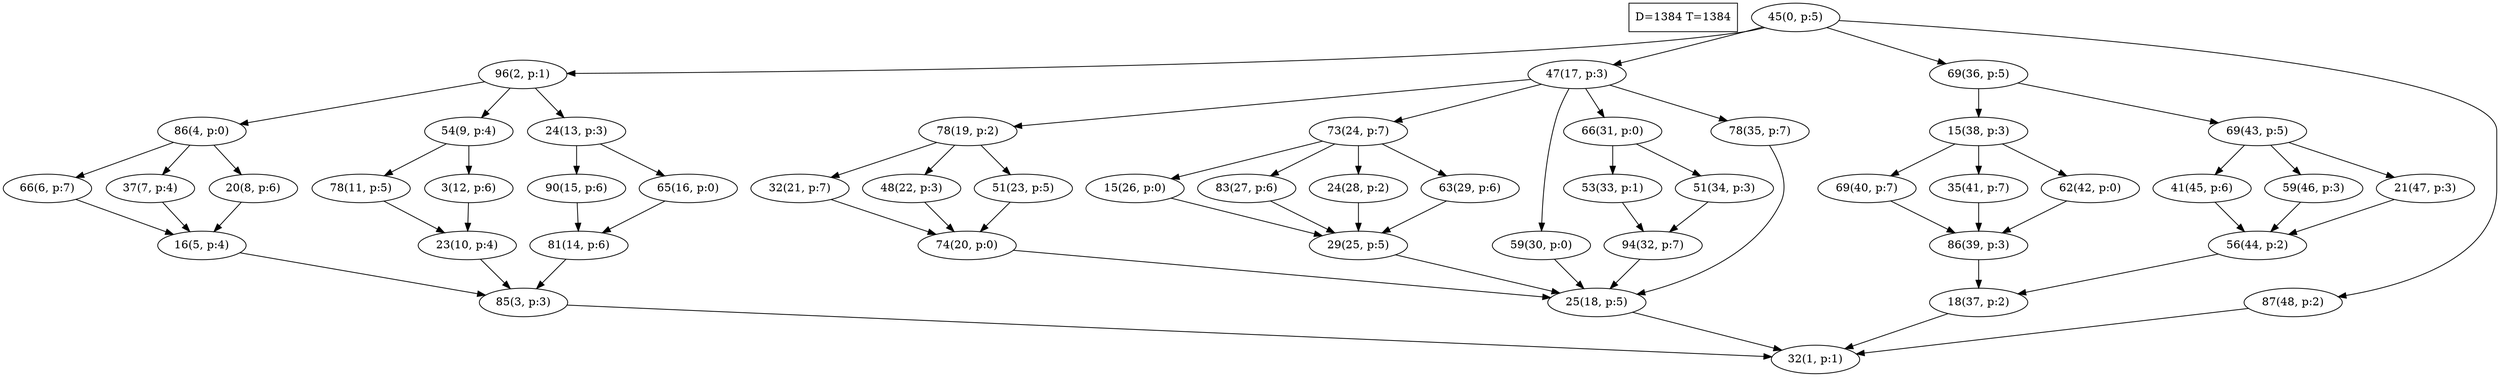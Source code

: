 digraph Task {
i [shape=box, label="D=1384 T=1384"]; 
0 [label="45(0, p:5)"];
1 [label="32(1, p:1)"];
2 [label="96(2, p:1)"];
3 [label="85(3, p:3)"];
4 [label="86(4, p:0)"];
5 [label="16(5, p:4)"];
6 [label="66(6, p:7)"];
7 [label="37(7, p:4)"];
8 [label="20(8, p:6)"];
9 [label="54(9, p:4)"];
10 [label="23(10, p:4)"];
11 [label="78(11, p:5)"];
12 [label="3(12, p:6)"];
13 [label="24(13, p:3)"];
14 [label="81(14, p:6)"];
15 [label="90(15, p:6)"];
16 [label="65(16, p:0)"];
17 [label="47(17, p:3)"];
18 [label="25(18, p:5)"];
19 [label="78(19, p:2)"];
20 [label="74(20, p:0)"];
21 [label="32(21, p:7)"];
22 [label="48(22, p:3)"];
23 [label="51(23, p:5)"];
24 [label="73(24, p:7)"];
25 [label="29(25, p:5)"];
26 [label="15(26, p:0)"];
27 [label="83(27, p:6)"];
28 [label="24(28, p:2)"];
29 [label="63(29, p:6)"];
30 [label="59(30, p:0)"];
31 [label="66(31, p:0)"];
32 [label="94(32, p:7)"];
33 [label="53(33, p:1)"];
34 [label="51(34, p:3)"];
35 [label="78(35, p:7)"];
36 [label="69(36, p:5)"];
37 [label="18(37, p:2)"];
38 [label="15(38, p:3)"];
39 [label="86(39, p:3)"];
40 [label="69(40, p:7)"];
41 [label="35(41, p:7)"];
42 [label="62(42, p:0)"];
43 [label="69(43, p:5)"];
44 [label="56(44, p:2)"];
45 [label="41(45, p:6)"];
46 [label="59(46, p:3)"];
47 [label="21(47, p:3)"];
48 [label="87(48, p:2)"];
0 -> 2;
0 -> 17;
0 -> 36;
0 -> 48;
2 -> 4;
2 -> 9;
2 -> 13;
3 -> 1;
4 -> 6;
4 -> 7;
4 -> 8;
5 -> 3;
6 -> 5;
7 -> 5;
8 -> 5;
9 -> 11;
9 -> 12;
10 -> 3;
11 -> 10;
12 -> 10;
13 -> 15;
13 -> 16;
14 -> 3;
15 -> 14;
16 -> 14;
17 -> 19;
17 -> 24;
17 -> 30;
17 -> 31;
17 -> 35;
18 -> 1;
19 -> 21;
19 -> 22;
19 -> 23;
20 -> 18;
21 -> 20;
22 -> 20;
23 -> 20;
24 -> 26;
24 -> 27;
24 -> 28;
24 -> 29;
25 -> 18;
26 -> 25;
27 -> 25;
28 -> 25;
29 -> 25;
30 -> 18;
31 -> 33;
31 -> 34;
32 -> 18;
33 -> 32;
34 -> 32;
35 -> 18;
36 -> 38;
36 -> 43;
37 -> 1;
38 -> 40;
38 -> 41;
38 -> 42;
39 -> 37;
40 -> 39;
41 -> 39;
42 -> 39;
43 -> 45;
43 -> 46;
43 -> 47;
44 -> 37;
45 -> 44;
46 -> 44;
47 -> 44;
48 -> 1;
}